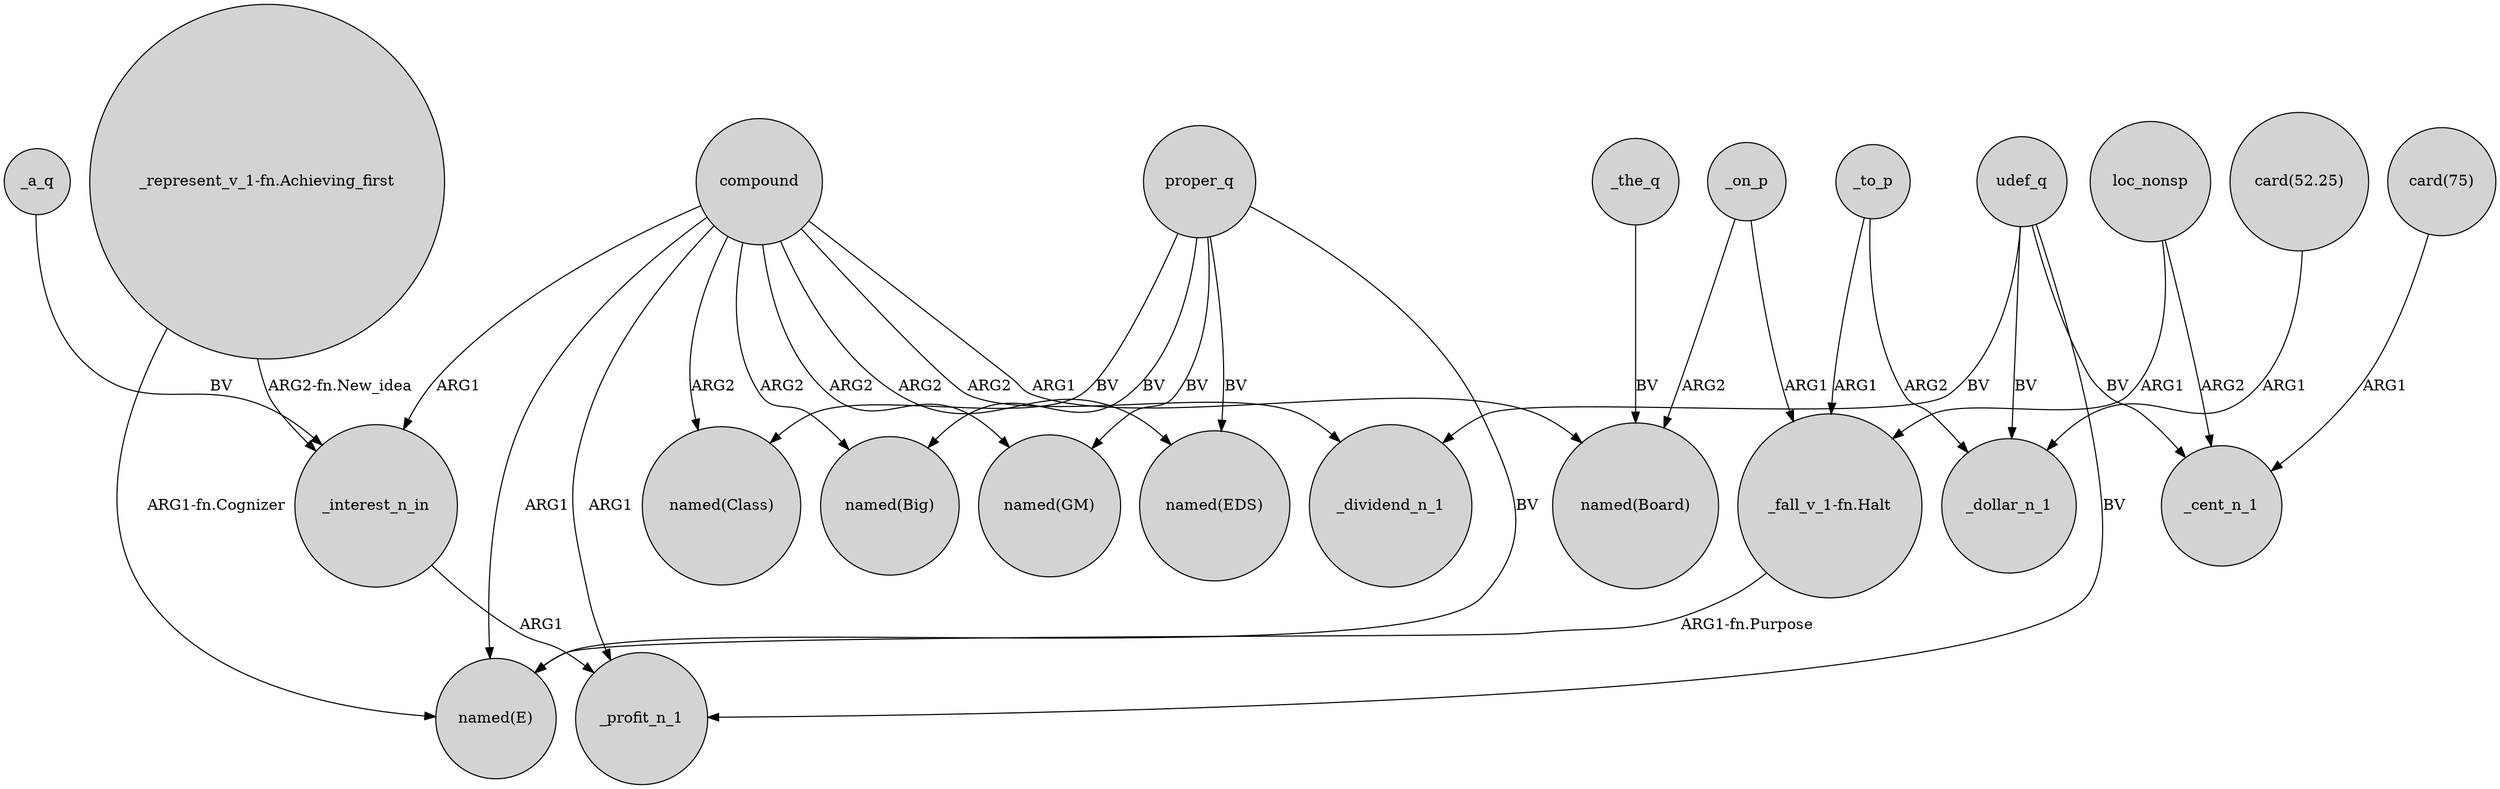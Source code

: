 digraph {
	node [shape=circle style=filled]
	udef_q -> _dividend_n_1 [label=BV]
	_the_q -> "named(Board)" [label=BV]
	compound -> "named(Big)" [label=ARG2]
	_interest_n_in -> _profit_n_1 [label=ARG1]
	compound -> "named(Class)" [label=ARG2]
	compound -> _interest_n_in [label=ARG1]
	proper_q -> "named(EDS)" [label=BV]
	proper_q -> "named(GM)" [label=BV]
	udef_q -> _profit_n_1 [label=BV]
	compound -> "named(E)" [label=ARG1]
	_a_q -> _interest_n_in [label=BV]
	_to_p -> _dollar_n_1 [label=ARG2]
	udef_q -> _cent_n_1 [label=BV]
	proper_q -> "named(Class)" [label=BV]
	loc_nonsp -> _cent_n_1 [label=ARG2]
	_on_p -> "_fall_v_1-fn.Halt" [label=ARG1]
	_on_p -> "named(Board)" [label=ARG2]
	compound -> "named(GM)" [label=ARG2]
	loc_nonsp -> "_fall_v_1-fn.Halt" [label=ARG1]
	"card(75)" -> _cent_n_1 [label=ARG1]
	"_represent_v_1-fn.Achieving_first" -> _interest_n_in [label="ARG2-fn.New_idea"]
	"_represent_v_1-fn.Achieving_first" -> "named(E)" [label="ARG1-fn.Cognizer"]
	compound -> _profit_n_1 [label=ARG1]
	udef_q -> _dollar_n_1 [label=BV]
	compound -> "named(EDS)" [label=ARG2]
	proper_q -> "named(Big)" [label=BV]
	"card(52.25)" -> _dollar_n_1 [label=ARG1]
	compound -> "named(Board)" [label=ARG1]
	"_fall_v_1-fn.Halt" -> "named(E)" [label="ARG1-fn.Purpose"]
	_to_p -> "_fall_v_1-fn.Halt" [label=ARG1]
	proper_q -> "named(E)" [label=BV]
	compound -> _dividend_n_1 [label=ARG2]
}
